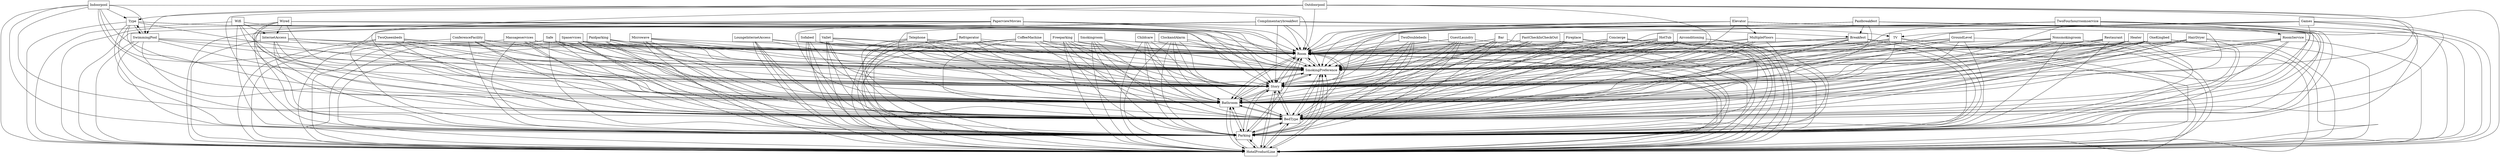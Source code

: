 digraph{
graph [rankdir=TB];
node [shape=box];
edge [arrowhead=normal];
0[label="Fireplace",]
1[label="TwoFourhourroomservice",]
2[label="HotTub",]
3[label="Spaservices",]
4[label="Room",]
5[label="SmokingPreference",]
6[label="TwoDoublebeds",]
7[label="GroundLevel",]
8[label="HotelProductLine",]
9[label="Wired",]
10[label="Safe",]
11[label="Sofabed",]
12[label="Parking",]
13[label="HairDryer",]
14[label="Vallet",]
15[label="Indoorpool",]
16[label="CoffeeMachine",]
17[label="Smokingroom",]
18[label="Heater",]
19[label="BedType",]
20[label="Outdoorpool",]
21[label="Childcare",]
22[label="Paidparking",]
23[label="Paidbreakfest",]
24[label="Elevator",]
25[label="Games",]
26[label="PaperviewMovies",]
27[label="Bathroom",]
28[label="TV",]
29[label="GuestLaundry",]
30[label="OneKingbed",]
31[label="Telephone",]
32[label="Type",]
33[label="Refrigerator",]
34[label="Breakfest",]
35[label="Story",]
36[label="SwimmingPool",]
37[label="Nonsmokingroom",]
38[label="Bar",]
39[label="Freeparking",]
40[label="ClockandAlarm",]
41[label="InternetAccess",]
42[label="Microwave",]
43[label="LoungeInternetAccess",]
44[label="FastCheckInCheckOut",]
45[label="Concierge",]
46[label="Restaurant",]
47[label="TwoQueenbeds",]
48[label="RoomService",]
49[label="MultipleFloors",]
50[label="ConferenceFacility",]
51[label="Wifi",]
52[label="Complimentarybreakfest",]
53[label="Massageservices",]
54[label="Airconditioning",]
0->4[label="",]
0->5[label="",]
0->8[label="",]
0->12[label="",]
0->19[label="",]
0->27[label="",]
0->35[label="",]
1->4[label="",]
1->5[label="",]
1->8[label="",]
1->12[label="",]
1->19[label="",]
1->27[label="",]
1->35[label="",]
1->48[label="",]
2->4[label="",]
2->5[label="",]
2->8[label="",]
2->12[label="",]
2->19[label="",]
2->27[label="",]
2->35[label="",]
3->4[label="",]
3->5[label="",]
3->8[label="",]
3->12[label="",]
3->19[label="",]
3->27[label="",]
3->35[label="",]
4->5[label="",]
4->8[label="",]
4->12[label="",]
4->19[label="",]
4->27[label="",]
4->35[label="",]
5->4[label="",]
5->8[label="",]
5->12[label="",]
5->19[label="",]
5->27[label="",]
5->35[label="",]
6->4[label="",]
6->5[label="",]
6->8[label="",]
6->12[label="",]
6->19[label="",]
6->27[label="",]
6->35[label="",]
7->4[label="",]
7->5[label="",]
7->8[label="",]
7->12[label="",]
7->19[label="",]
7->27[label="",]
7->35[label="",]
8->4[label="",]
8->5[label="",]
8->12[label="",]
8->19[label="",]
8->27[label="",]
8->35[label="",]
9->4[label="",]
9->5[label="",]
9->8[label="",]
9->12[label="",]
9->19[label="",]
9->27[label="",]
9->35[label="",]
9->41[label="",]
10->4[label="",]
10->5[label="",]
10->8[label="",]
10->12[label="",]
10->19[label="",]
10->27[label="",]
10->35[label="",]
11->4[label="",]
11->5[label="",]
11->8[label="",]
11->12[label="",]
11->19[label="",]
11->27[label="",]
11->35[label="",]
12->4[label="",]
12->5[label="",]
12->8[label="",]
12->19[label="",]
12->27[label="",]
12->35[label="",]
13->4[label="",]
13->5[label="",]
13->8[label="",]
13->12[label="",]
13->19[label="",]
13->27[label="",]
13->35[label="",]
14->4[label="",]
14->5[label="",]
14->8[label="",]
14->12[label="",]
14->19[label="",]
14->27[label="",]
14->35[label="",]
15->4[label="",]
15->5[label="",]
15->8[label="",]
15->12[label="",]
15->19[label="",]
15->27[label="",]
15->32[label="",]
15->35[label="",]
15->36[label="",]
16->4[label="",]
16->5[label="",]
16->8[label="",]
16->12[label="",]
16->19[label="",]
16->27[label="",]
16->35[label="",]
17->4[label="",]
17->5[label="",]
17->8[label="",]
17->12[label="",]
17->19[label="",]
17->27[label="",]
17->35[label="",]
18->4[label="",]
18->5[label="",]
18->8[label="",]
18->12[label="",]
18->19[label="",]
18->27[label="",]
18->35[label="",]
19->4[label="",]
19->5[label="",]
19->8[label="",]
19->12[label="",]
19->27[label="",]
19->35[label="",]
20->4[label="",]
20->5[label="",]
20->8[label="",]
20->12[label="",]
20->19[label="",]
20->27[label="",]
20->32[label="",]
20->35[label="",]
20->36[label="",]
21->4[label="",]
21->5[label="",]
21->8[label="",]
21->12[label="",]
21->19[label="",]
21->27[label="",]
21->35[label="",]
22->4[label="",]
22->5[label="",]
22->8[label="",]
22->12[label="",]
22->19[label="",]
22->27[label="",]
22->35[label="",]
23->4[label="",]
23->5[label="",]
23->8[label="",]
23->12[label="",]
23->19[label="",]
23->27[label="",]
23->34[label="",]
23->35[label="",]
24->4[label="",]
24->5[label="",]
24->8[label="",]
24->12[label="",]
24->19[label="",]
24->27[label="",]
24->35[label="",]
24->49[label="",]
25->4[label="",]
25->5[label="",]
25->8[label="",]
25->12[label="",]
25->19[label="",]
25->27[label="",]
25->28[label="",]
25->35[label="",]
26->4[label="",]
26->5[label="",]
26->8[label="",]
26->12[label="",]
26->19[label="",]
26->27[label="",]
26->28[label="",]
26->35[label="",]
27->4[label="",]
27->5[label="",]
27->8[label="",]
27->12[label="",]
27->19[label="",]
27->35[label="",]
28->4[label="",]
28->5[label="",]
28->8[label="",]
28->12[label="",]
28->19[label="",]
28->27[label="",]
28->35[label="",]
29->4[label="",]
29->5[label="",]
29->8[label="",]
29->12[label="",]
29->19[label="",]
29->27[label="",]
29->35[label="",]
30->4[label="",]
30->5[label="",]
30->8[label="",]
30->12[label="",]
30->19[label="",]
30->27[label="",]
30->35[label="",]
31->4[label="",]
31->5[label="",]
31->8[label="",]
31->12[label="",]
31->19[label="",]
31->27[label="",]
31->35[label="",]
32->4[label="",]
32->5[label="",]
32->8[label="",]
32->12[label="",]
32->19[label="",]
32->27[label="",]
32->35[label="",]
32->36[label="",]
33->4[label="",]
33->5[label="",]
33->8[label="",]
33->12[label="",]
33->19[label="",]
33->27[label="",]
33->35[label="",]
34->4[label="",]
34->5[label="",]
34->8[label="",]
34->12[label="",]
34->19[label="",]
34->27[label="",]
34->35[label="",]
35->4[label="",]
35->5[label="",]
35->8[label="",]
35->12[label="",]
35->19[label="",]
35->27[label="",]
36->4[label="",]
36->5[label="",]
36->8[label="",]
36->12[label="",]
36->19[label="",]
36->27[label="",]
36->32[label="",]
36->35[label="",]
37->4[label="",]
37->5[label="",]
37->8[label="",]
37->12[label="",]
37->19[label="",]
37->27[label="",]
37->35[label="",]
38->4[label="",]
38->5[label="",]
38->8[label="",]
38->12[label="",]
38->19[label="",]
38->27[label="",]
38->35[label="",]
39->4[label="",]
39->5[label="",]
39->8[label="",]
39->12[label="",]
39->19[label="",]
39->27[label="",]
39->35[label="",]
40->4[label="",]
40->5[label="",]
40->8[label="",]
40->12[label="",]
40->19[label="",]
40->27[label="",]
40->35[label="",]
41->4[label="",]
41->5[label="",]
41->8[label="",]
41->12[label="",]
41->19[label="",]
41->27[label="",]
41->35[label="",]
42->4[label="",]
42->5[label="",]
42->8[label="",]
42->12[label="",]
42->19[label="",]
42->27[label="",]
42->35[label="",]
43->4[label="",]
43->5[label="",]
43->8[label="",]
43->12[label="",]
43->19[label="",]
43->27[label="",]
43->35[label="",]
44->4[label="",]
44->5[label="",]
44->8[label="",]
44->12[label="",]
44->19[label="",]
44->27[label="",]
44->35[label="",]
45->4[label="",]
45->5[label="",]
45->8[label="",]
45->12[label="",]
45->19[label="",]
45->27[label="",]
45->35[label="",]
46->4[label="",]
46->5[label="",]
46->8[label="",]
46->12[label="",]
46->19[label="",]
46->27[label="",]
46->35[label="",]
47->4[label="",]
47->5[label="",]
47->8[label="",]
47->12[label="",]
47->19[label="",]
47->27[label="",]
47->35[label="",]
48->4[label="",]
48->5[label="",]
48->8[label="",]
48->12[label="",]
48->19[label="",]
48->27[label="",]
48->35[label="",]
49->4[label="",]
49->5[label="",]
49->8[label="",]
49->12[label="",]
49->19[label="",]
49->27[label="",]
49->35[label="",]
50->4[label="",]
50->5[label="",]
50->8[label="",]
50->12[label="",]
50->19[label="",]
50->27[label="",]
50->35[label="",]
51->4[label="",]
51->5[label="",]
51->8[label="",]
51->12[label="",]
51->19[label="",]
51->27[label="",]
51->35[label="",]
51->41[label="",]
52->4[label="",]
52->5[label="",]
52->8[label="",]
52->12[label="",]
52->19[label="",]
52->27[label="",]
52->34[label="",]
52->35[label="",]
53->4[label="",]
53->5[label="",]
53->8[label="",]
53->12[label="",]
53->19[label="",]
53->27[label="",]
53->35[label="",]
54->4[label="",]
54->5[label="",]
54->8[label="",]
54->12[label="",]
54->19[label="",]
54->27[label="",]
54->35[label="",]
}
